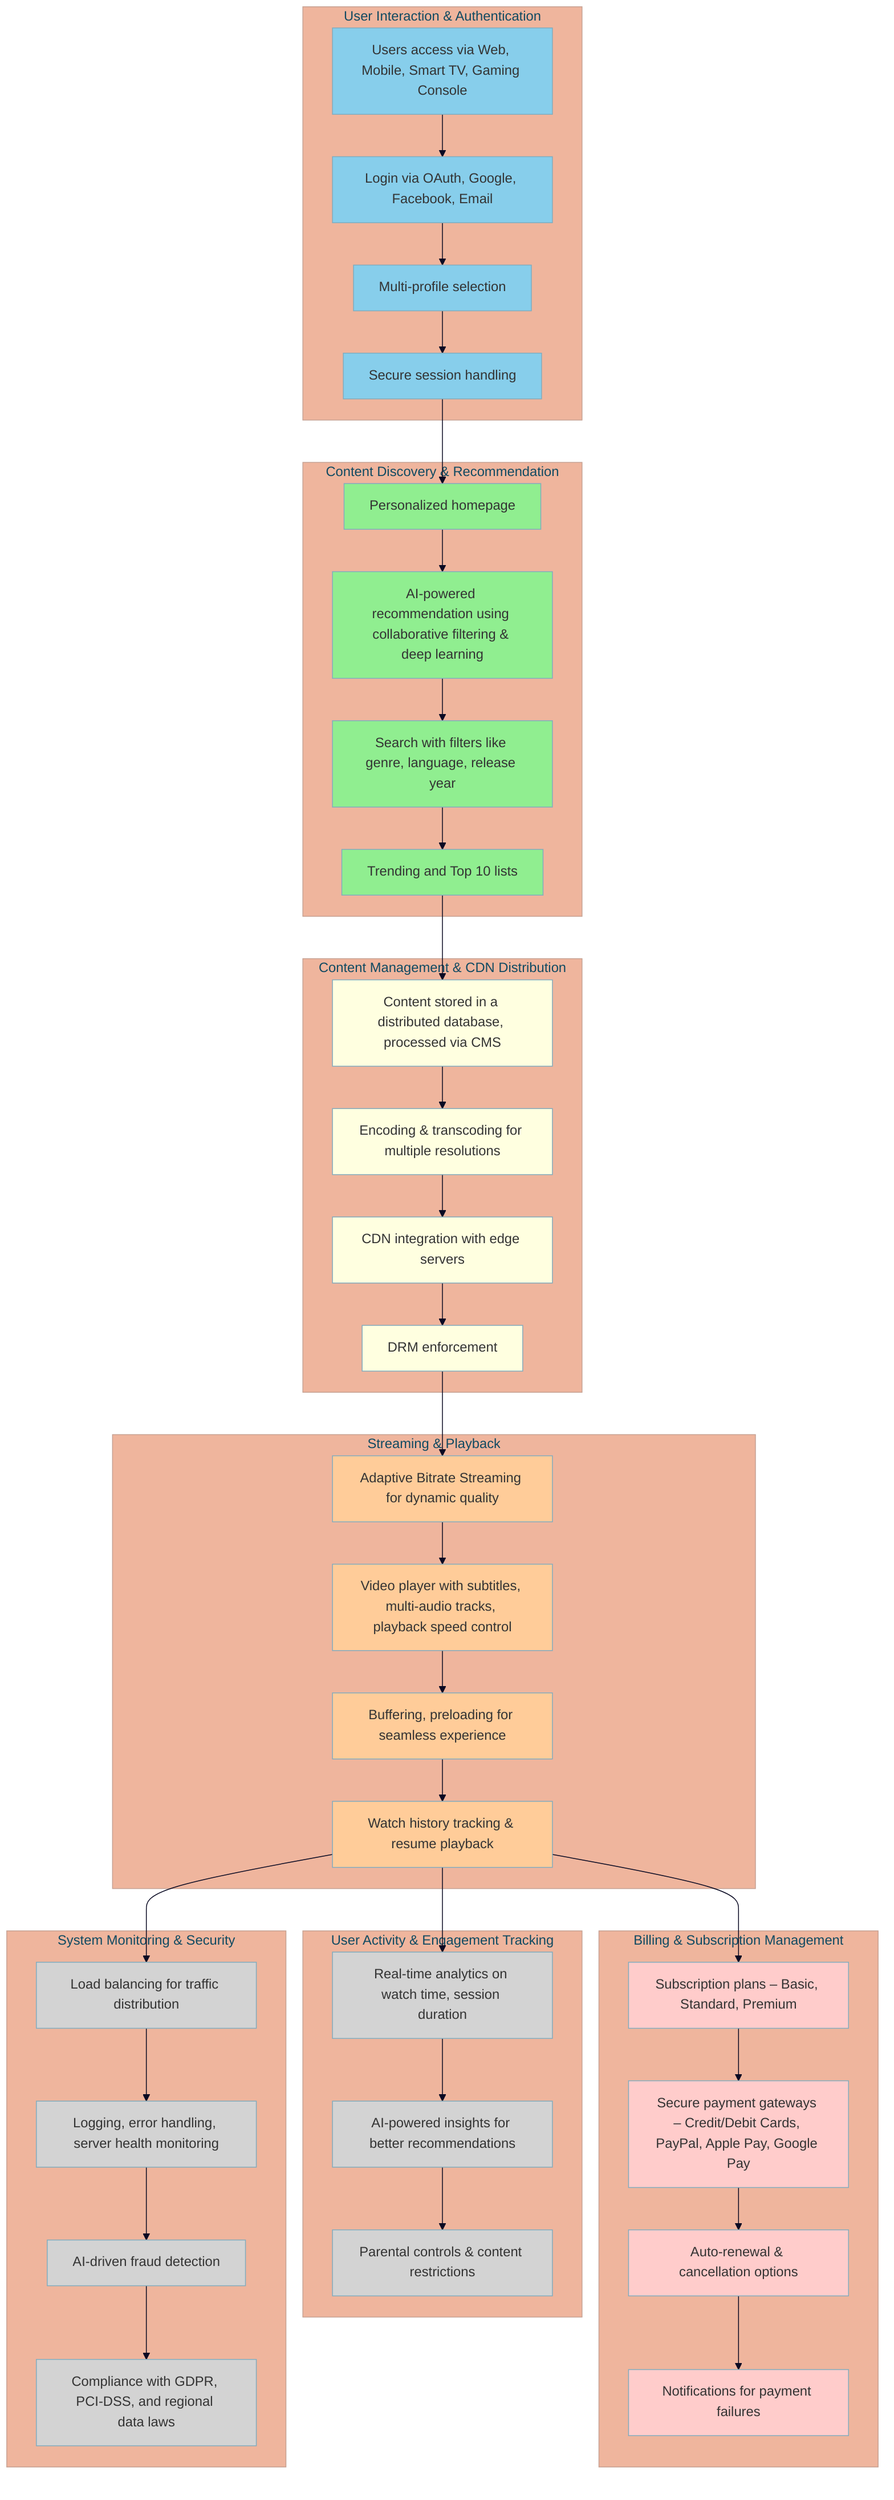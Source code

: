 %%{init: {'theme': 'base', 'themeVariables': {'background': '#F5F5DC', 'primaryColor': '#87CEEB', 'edgeLabelBackground': '#FF4500'}}}%%
flowchart TD
    subgraph UserInteraction[User Interaction & Authentication]
        direction TB
        UI1[Users access via Web, Mobile, Smart TV, Gaming Console]:::lightblue
        UI2[Login via OAuth, Google, Facebook, Email]:::lightblue
        UI3[Multi-profile selection]:::lightblue
        UI4[Secure session handling]:::lightblue
    end

    subgraph ContentDiscovery[Content Discovery & Recommendation]
        direction TB
        CR1[Personalized homepage]:::lightgreen
        CR2[AI-powered recommendation using collaborative filtering & deep learning]:::lightgreen
        CR3[Search with filters like genre, language, release year]:::lightgreen
        CR4[Trending and Top 10 lists]:::lightgreen
    end

    subgraph ContentManagement[Content Management & CDN Distribution]
        direction TB
        CM1[Content stored in a distributed database, processed via CMS]:::lightyellow
        CM2[Encoding & transcoding for multiple resolutions]:::lightyellow
        CM3[CDN integration with edge servers]:::lightyellow
        CM4[DRM enforcement]:::lightyellow
    end

    subgraph StreamingPlayback[Streaming & Playback]
        direction TB
        SP1[Adaptive Bitrate Streaming for dynamic quality]:::lightorange
        SP2[Video player with subtitles, multi-audio tracks, playback speed control]:::lightorange
        SP3[Buffering, preloading for seamless experience]:::lightorange
        SP4[Watch history tracking & resume playback]:::lightorange
    end

    subgraph UserActivity[User Activity & Engagement Tracking]
        direction TB
        UA1[Real-time analytics on watch time, session duration]:::lightgrey
        UA2[AI-powered insights for better recommendations]:::lightgrey
        UA3[Parental controls & content restrictions]:::lightgrey
    end

    subgraph BillingSecurity[Billing & Subscription Management]
        direction TB
        BS1[Subscription plans – Basic, Standard, Premium]:::lightred
        BS2[Secure payment gateways – Credit/Debit Cards, PayPal, Apple Pay, Google Pay]:::lightred
        BS3[Auto-renewal & cancellation options]:::lightred
        BS4[Notifications for payment failures]:::lightred
    end

    subgraph SystemMonitoring[System Monitoring & Security]
        direction TB
        SM1[Load balancing for traffic distribution]:::lightgrey
        SM2[Logging, error handling, server health monitoring]:::lightgrey
        SM3[AI-driven fraud detection]:::lightgrey
        SM4[Compliance with GDPR, PCI-DSS, and regional data laws]:::lightgrey
    end

    %% Flow Connections %%
    UI1 --> UI2
    UI2 --> UI3
    UI3 --> UI4
    UI4 --> CR1
    CR1 --> CR2
    CR2 --> CR3
    CR3 --> CR4
    CR4 --> CM1
    CM1 --> CM2
    CM2 --> CM3
    CM3 --> CM4
    CM4 --> SP1
    SP1 --> SP2
    SP2 --> SP3
    SP3 --> SP4
    SP4 --> UA1
    UA1 --> UA2
    UA2 --> UA3
    SP4 --> BS1
    BS1 --> BS2
    BS2 --> BS3
    BS3 --> BS4
    SP4 --> SM1
    SM1 --> SM2
    SM2 --> SM3
    SM3 --> SM4

    classDef lightblue fill:#87CEEB;
    classDef lightgreen fill:#90EE90;
    classDef lightyellow fill:#FFFFE0;
    classDef lightorange fill:#FFCC99;
    classDef lightgrey fill:#D3D3D3;
    classDef lightred fill:#FFCCCB;